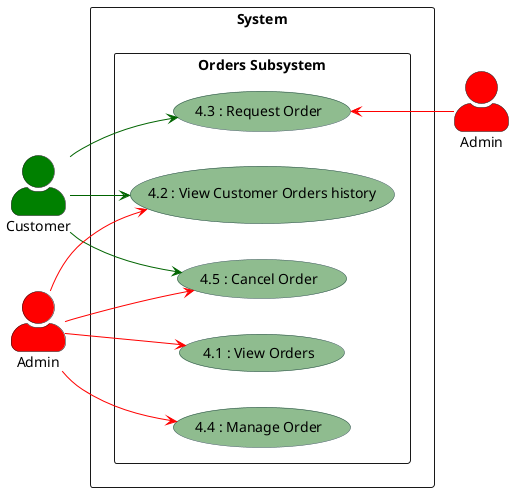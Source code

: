 @startuml

left to right direction
skinparam actorStyle awesome
skinparam usecase {
    BackgroundColor DarkSeaGreen
    BorderColor DarkSlateGray
    ArrowColor Black
    ActorBorderColor black
    ActorFontName Courier
    ActorBackgroundColor<< Human >> Gold
}

actor  "Customer" as User #Green
actor  "Admin" as Admin #Red
actor  "Admin" as Admin_Support #Red

rectangle System {
  rectangle "Orders Subsystem" as Orders {
    usecase "4.1 : View Orders" as UC1
    usecase "4.2 : View Customer Orders history" as UC2
    usecase "4.3 : Request Order" as UC3
    usecase "4.4 : Manage Order" as UC4
    usecase "4.5 : Cancel Order" as UC5
  }
}
User -[#DarkGreen]-> UC2
User -[#DarkGreen]-> UC3
User -[#DarkGreen]-> UC5


UC3 <-[#Red]- Admin_Support
Admin -[#Red]-> UC1
Admin -[#Red]-> UC4
Admin -[#Red]-> UC5
Admin -[#Red]-> UC2


@enduml
